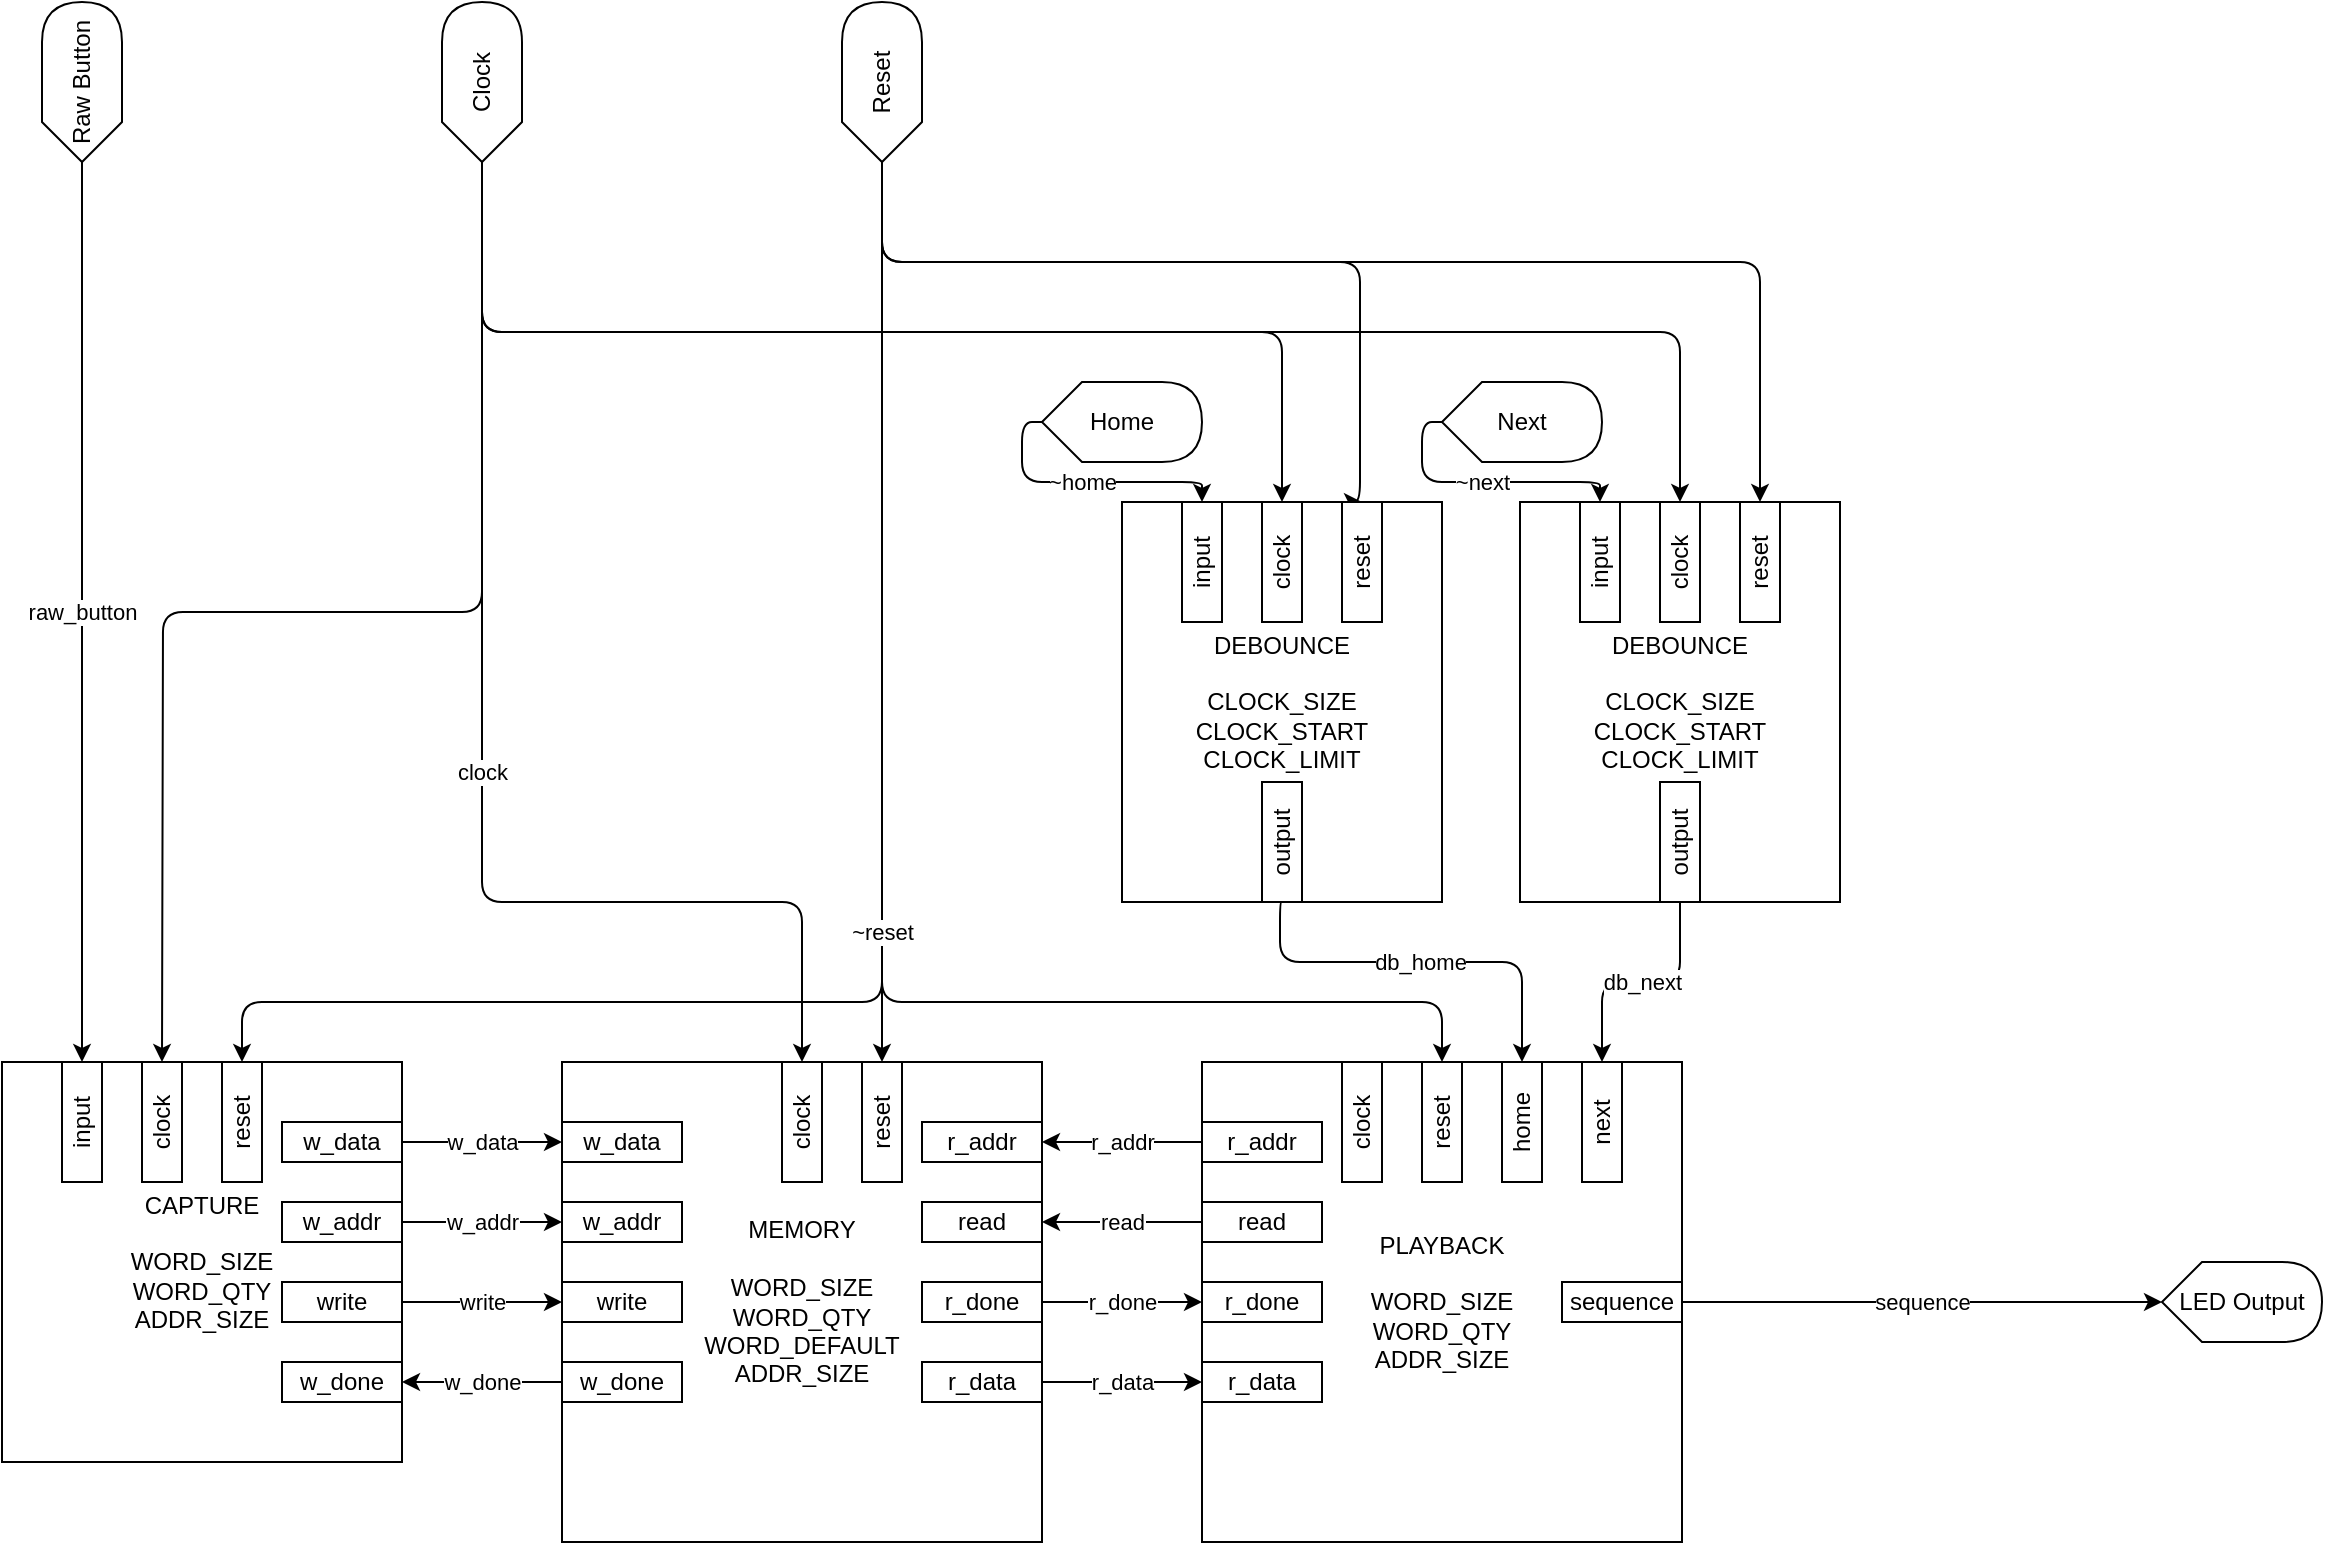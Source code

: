 <mxfile>
    <diagram id="GS0lisL1QosfMukyLwxi" name="Page-1">
        <mxGraphModel dx="332" dy="382" grid="1" gridSize="10" guides="1" tooltips="1" connect="1" arrows="1" fold="1" page="0" pageScale="1" pageWidth="1400" pageHeight="850" math="0" shadow="0">
            <root>
                <mxCell id="0"/>
                <mxCell id="1" parent="0"/>
                <mxCell id="44" value="w_data" style="edgeStyle=none;html=1;exitX=1;exitY=0.5;exitDx=0;exitDy=0;entryX=0;entryY=0.5;entryDx=0;entryDy=0;" parent="1" source="13" target="26" edge="1">
                    <mxGeometry relative="1" as="geometry"/>
                </mxCell>
                <mxCell id="45" value="w_addr" style="edgeStyle=none;html=1;exitX=1;exitY=0.5;exitDx=0;exitDy=0;entryX=0;entryY=0.5;entryDx=0;entryDy=0;" parent="1" source="12" target="25" edge="1">
                    <mxGeometry relative="1" as="geometry"/>
                </mxCell>
                <mxCell id="46" value="write" style="edgeStyle=none;html=1;exitX=1;exitY=0.5;exitDx=0;exitDy=0;entryX=0;entryY=0.5;entryDx=0;entryDy=0;" parent="1" source="14" target="27" edge="1">
                    <mxGeometry relative="1" as="geometry"/>
                </mxCell>
                <mxCell id="47" value="w_done" style="edgeStyle=none;html=1;exitX=0;exitY=0.5;exitDx=0;exitDy=0;entryX=1;entryY=0.5;entryDx=0;entryDy=0;" parent="1" source="28" target="15" edge="1">
                    <mxGeometry relative="1" as="geometry"/>
                </mxCell>
                <mxCell id="48" value="r_addr" style="edgeStyle=none;html=1;exitX=0;exitY=0.5;exitDx=0;exitDy=0;entryX=1;entryY=0.5;entryDx=0;entryDy=0;" parent="1" source="7" target="21" edge="1">
                    <mxGeometry relative="1" as="geometry"/>
                </mxCell>
                <mxCell id="49" value="read" style="edgeStyle=none;html=1;exitX=0;exitY=0.5;exitDx=0;exitDy=0;entryX=1;entryY=0.5;entryDx=0;entryDy=0;" parent="1" source="9" target="23" edge="1">
                    <mxGeometry relative="1" as="geometry"/>
                </mxCell>
                <mxCell id="50" value="r_done" style="edgeStyle=none;html=1;exitX=1;exitY=0.5;exitDx=0;exitDy=0;entryX=0;entryY=0.5;entryDx=0;entryDy=0;" parent="1" source="24" target="10" edge="1">
                    <mxGeometry relative="1" as="geometry">
                        <mxPoint x="660" y="670" as="targetPoint"/>
                    </mxGeometry>
                </mxCell>
                <mxCell id="51" value="r_data" style="edgeStyle=none;html=1;exitX=1;exitY=0.5;exitDx=0;exitDy=0;entryX=0;entryY=0.5;entryDx=0;entryDy=0;" parent="1" source="22" target="8" edge="1">
                    <mxGeometry relative="1" as="geometry"/>
                </mxCell>
                <mxCell id="85" style="edgeStyle=orthogonalEdgeStyle;html=1;exitX=0;exitY=0.5;exitDx=0;exitDy=0;exitPerimeter=0;entryX=1;entryY=0.5;entryDx=0;entryDy=0;" parent="1" source="71" target="58" edge="1">
                    <mxGeometry relative="1" as="geometry">
                        <Array as="points">
                            <mxPoint x="520" y="530"/>
                            <mxPoint x="800" y="530"/>
                        </Array>
                    </mxGeometry>
                </mxCell>
                <mxCell id="87" style="edgeStyle=orthogonalEdgeStyle;html=1;exitX=0;exitY=0.5;exitDx=0;exitDy=0;exitPerimeter=0;entryX=1;entryY=0.5;entryDx=0;entryDy=0;" parent="1" source="71" target="17" edge="1">
                    <mxGeometry relative="1" as="geometry">
                        <Array as="points">
                            <mxPoint x="520" y="360"/>
                            <mxPoint x="520" y="360"/>
                        </Array>
                    </mxGeometry>
                </mxCell>
                <mxCell id="88" value="~reset" style="edgeStyle=orthogonalEdgeStyle;html=1;exitX=0;exitY=0.5;exitDx=0;exitDy=0;exitPerimeter=0;" parent="1" source="71" edge="1">
                    <mxGeometry relative="1" as="geometry">
                        <mxPoint x="200.0" y="560" as="targetPoint"/>
                        <Array as="points">
                            <mxPoint x="520" y="530"/>
                            <mxPoint x="200" y="530"/>
                        </Array>
                    </mxGeometry>
                </mxCell>
                <mxCell id="89" style="edgeStyle=orthogonalEdgeStyle;html=1;exitX=0;exitY=0.5;exitDx=0;exitDy=0;exitPerimeter=0;entryX=1;entryY=0.5;entryDx=0;entryDy=0;" parent="1" source="71" target="68" edge="1">
                    <mxGeometry relative="1" as="geometry">
                        <Array as="points">
                            <mxPoint x="520" y="160"/>
                            <mxPoint x="759" y="160"/>
                        </Array>
                    </mxGeometry>
                </mxCell>
                <mxCell id="90" style="edgeStyle=orthogonalEdgeStyle;html=1;exitX=0;exitY=0.5;exitDx=0;exitDy=0;exitPerimeter=0;entryX=1;entryY=0.5;entryDx=0;entryDy=0;" parent="1" source="71" target="54" edge="1">
                    <mxGeometry relative="1" as="geometry">
                        <Array as="points">
                            <mxPoint x="520" y="160"/>
                            <mxPoint x="959" y="160"/>
                        </Array>
                    </mxGeometry>
                </mxCell>
                <mxCell id="71" value="Reset" style="shape=display;whiteSpace=wrap;html=1;rotation=-90;" parent="1" vertex="1">
                    <mxGeometry x="480" y="50" width="80" height="40" as="geometry"/>
                </mxCell>
                <mxCell id="84" value="~home" style="edgeStyle=orthogonalEdgeStyle;html=1;exitX=0;exitY=0.5;exitDx=0;exitDy=0;exitPerimeter=0;entryX=1;entryY=0.5;entryDx=0;entryDy=0;" parent="1" source="78" target="69" edge="1">
                    <mxGeometry relative="1" as="geometry"/>
                </mxCell>
                <mxCell id="78" value="Home" style="shape=display;whiteSpace=wrap;html=1;rotation=0;" parent="1" vertex="1">
                    <mxGeometry x="600" y="220" width="80" height="40" as="geometry"/>
                </mxCell>
                <mxCell id="83" value="~next" style="edgeStyle=orthogonalEdgeStyle;html=1;exitX=0;exitY=0.5;exitDx=0;exitDy=0;exitPerimeter=0;entryX=1;entryY=0.5;entryDx=0;entryDy=0;" parent="1" source="79" target="55" edge="1">
                    <mxGeometry relative="1" as="geometry"/>
                </mxCell>
                <mxCell id="79" value="Next" style="shape=display;whiteSpace=wrap;html=1;rotation=0;" parent="1" vertex="1">
                    <mxGeometry x="800" y="220" width="80" height="40" as="geometry"/>
                </mxCell>
                <mxCell id="81" value="db_home" style="edgeStyle=orthogonalEdgeStyle;html=1;exitX=0;exitY=0.5;exitDx=0;exitDy=0;entryX=1;entryY=0.5;entryDx=0;entryDy=0;" parent="1" source="70" target="62" edge="1">
                    <mxGeometry relative="1" as="geometry">
                        <Array as="points">
                            <mxPoint x="719" y="510"/>
                            <mxPoint x="840" y="510"/>
                        </Array>
                    </mxGeometry>
                </mxCell>
                <mxCell id="82" value="db_next" style="edgeStyle=orthogonalEdgeStyle;html=1;exitX=0;exitY=0.5;exitDx=0;exitDy=0;entryX=1;entryY=0.5;entryDx=0;entryDy=0;" parent="1" source="56" target="63" edge="1">
                    <mxGeometry relative="1" as="geometry"/>
                </mxCell>
                <mxCell id="92" style="edgeStyle=orthogonalEdgeStyle;html=1;exitX=0;exitY=0.5;exitDx=0;exitDy=0;exitPerimeter=0;" parent="1" source="91" edge="1">
                    <mxGeometry relative="1" as="geometry">
                        <mxPoint x="160" y="560" as="targetPoint"/>
                    </mxGeometry>
                </mxCell>
                <mxCell id="93" value="clock" style="edgeStyle=orthogonalEdgeStyle;html=1;exitX=0;exitY=0.5;exitDx=0;exitDy=0;exitPerimeter=0;entryX=1;entryY=0.5;entryDx=0;entryDy=0;" parent="1" source="91" target="16" edge="1">
                    <mxGeometry relative="1" as="geometry">
                        <Array as="points">
                            <mxPoint x="320" y="480"/>
                            <mxPoint x="480" y="480"/>
                        </Array>
                    </mxGeometry>
                </mxCell>
                <mxCell id="94" style="edgeStyle=orthogonalEdgeStyle;html=1;exitX=0;exitY=0.5;exitDx=0;exitDy=0;exitPerimeter=0;entryX=1;entryY=0.5;entryDx=0;entryDy=0;" parent="1" source="91" target="67" edge="1">
                    <mxGeometry relative="1" as="geometry"/>
                </mxCell>
                <mxCell id="95" style="edgeStyle=orthogonalEdgeStyle;html=1;exitX=0;exitY=0.5;exitDx=0;exitDy=0;exitPerimeter=0;entryX=1;entryY=0.5;entryDx=0;entryDy=0;" parent="1" source="91" target="53" edge="1">
                    <mxGeometry relative="1" as="geometry"/>
                </mxCell>
                <mxCell id="91" value="Clock" style="shape=display;whiteSpace=wrap;html=1;rotation=-90;" parent="1" vertex="1">
                    <mxGeometry x="280" y="50" width="80" height="40" as="geometry"/>
                </mxCell>
                <mxCell id="97" value="raw_button" style="edgeStyle=orthogonalEdgeStyle;html=1;exitX=0;exitY=0.5;exitDx=0;exitDy=0;exitPerimeter=0;entryX=1;entryY=0.5;entryDx=0;entryDy=0;" parent="1" source="96" target="61" edge="1">
                    <mxGeometry relative="1" as="geometry"/>
                </mxCell>
                <mxCell id="96" value="Raw Button" style="shape=display;whiteSpace=wrap;html=1;rotation=-90;" parent="1" vertex="1">
                    <mxGeometry x="80" y="50" width="80" height="40" as="geometry"/>
                </mxCell>
                <mxCell id="98" value="LED Output" style="shape=display;whiteSpace=wrap;html=1;rotation=0;" parent="1" vertex="1">
                    <mxGeometry x="1160" y="660" width="80" height="40" as="geometry"/>
                </mxCell>
                <mxCell id="100" value="sequence" style="edgeStyle=orthogonalEdgeStyle;html=1;exitX=1;exitY=0.5;exitDx=0;exitDy=0;entryX=0;entryY=0.5;entryDx=0;entryDy=0;entryPerimeter=0;" parent="1" source="99" target="98" edge="1">
                    <mxGeometry relative="1" as="geometry"/>
                </mxCell>
                <mxCell id="101" value="" style="group" parent="1" vertex="1" connectable="0">
                    <mxGeometry x="680" y="560" width="240" height="240" as="geometry"/>
                </mxCell>
                <mxCell id="6" value="PLAYBACK&lt;br&gt;&lt;br&gt;WORD_SIZE&lt;br&gt;WORD_QTY&lt;br&gt;ADDR_SIZE" style="whiteSpace=wrap;html=1;aspect=fixed;align=center;verticalAlign=middle;" parent="101" vertex="1">
                    <mxGeometry width="240" height="240" as="geometry"/>
                </mxCell>
                <mxCell id="7" value="r_addr" style="rounded=0;whiteSpace=wrap;html=1;" parent="101" vertex="1">
                    <mxGeometry y="30" width="60" height="20" as="geometry"/>
                </mxCell>
                <mxCell id="8" value="r_data" style="rounded=0;whiteSpace=wrap;html=1;" parent="101" vertex="1">
                    <mxGeometry y="150" width="60" height="20" as="geometry"/>
                </mxCell>
                <mxCell id="9" value="read" style="rounded=0;whiteSpace=wrap;html=1;" parent="101" vertex="1">
                    <mxGeometry y="70" width="60" height="20" as="geometry"/>
                </mxCell>
                <mxCell id="10" value="r_done" style="rounded=0;whiteSpace=wrap;html=1;" parent="101" vertex="1">
                    <mxGeometry y="110" width="60" height="20" as="geometry"/>
                </mxCell>
                <mxCell id="57" value="clock" style="rounded=0;whiteSpace=wrap;html=1;rotation=-90;" parent="101" vertex="1">
                    <mxGeometry x="50" y="20" width="60" height="20" as="geometry"/>
                </mxCell>
                <mxCell id="58" value="reset" style="rounded=0;whiteSpace=wrap;html=1;rotation=-90;" parent="101" vertex="1">
                    <mxGeometry x="90" y="20" width="60" height="20" as="geometry"/>
                </mxCell>
                <mxCell id="62" value="home" style="rounded=0;whiteSpace=wrap;html=1;rotation=-90;" parent="101" vertex="1">
                    <mxGeometry x="130" y="20" width="60" height="20" as="geometry"/>
                </mxCell>
                <mxCell id="63" value="next" style="rounded=0;whiteSpace=wrap;html=1;rotation=-90;" parent="101" vertex="1">
                    <mxGeometry x="170" y="20" width="60" height="20" as="geometry"/>
                </mxCell>
                <mxCell id="99" value="sequence" style="rounded=0;whiteSpace=wrap;html=1;" parent="101" vertex="1">
                    <mxGeometry x="180" y="110" width="60" height="20" as="geometry"/>
                </mxCell>
                <mxCell id="102" value="" style="group" parent="1" vertex="1" connectable="0">
                    <mxGeometry x="360" y="560" width="240" height="240" as="geometry"/>
                </mxCell>
                <mxCell id="2" value="MEMORY&lt;br&gt;&lt;br&gt;WORD_SIZE&lt;br&gt;WORD_QTY&lt;br&gt;WORD_DEFAULT&lt;br&gt;ADDR_SIZE" style="whiteSpace=wrap;html=1;aspect=fixed;align=center;verticalAlign=middle;points=[[0,0,0,0,0],[0,0.25,0,0,0],[0,0.5,0,0,0],[0,0.75,0,0,0],[0,1,0,0,0],[0.25,0,0,0,0],[0.25,1,0,0,0],[0.5,0,0,0,0],[0.5,1,0,0,0],[0.75,0,0,0,0],[0.75,1,0,0,0],[1,0,0,0,0],[1,0.25,0,0,0],[1,0.5,0,0,0],[1,0.75,0,0,0],[1,1,0,0,0]];container=0;" parent="102" vertex="1">
                    <mxGeometry width="240" height="240" as="geometry"/>
                </mxCell>
                <mxCell id="16" value="clock" style="rounded=0;whiteSpace=wrap;html=1;rotation=-90;container=0;" parent="102" vertex="1">
                    <mxGeometry x="90" y="20" width="60" height="20" as="geometry"/>
                </mxCell>
                <mxCell id="17" value="reset" style="rounded=0;whiteSpace=wrap;html=1;rotation=-90;container=0;" parent="102" vertex="1">
                    <mxGeometry x="130" y="20" width="60" height="20" as="geometry"/>
                </mxCell>
                <mxCell id="21" value="r_addr" style="rounded=0;whiteSpace=wrap;html=1;container=0;" parent="102" vertex="1">
                    <mxGeometry x="180" y="30" width="60" height="20" as="geometry"/>
                </mxCell>
                <mxCell id="22" value="r_data" style="rounded=0;whiteSpace=wrap;html=1;container=0;" parent="102" vertex="1">
                    <mxGeometry x="180" y="150" width="60" height="20" as="geometry"/>
                </mxCell>
                <mxCell id="23" value="read" style="rounded=0;whiteSpace=wrap;html=1;container=0;" parent="102" vertex="1">
                    <mxGeometry x="180" y="70" width="60" height="20" as="geometry"/>
                </mxCell>
                <mxCell id="24" value="r_done" style="rounded=0;whiteSpace=wrap;html=1;container=0;" parent="102" vertex="1">
                    <mxGeometry x="180" y="110" width="60" height="20" as="geometry"/>
                </mxCell>
                <mxCell id="25" value="w_addr" style="rounded=0;whiteSpace=wrap;html=1;container=0;" parent="102" vertex="1">
                    <mxGeometry y="70" width="60" height="20" as="geometry"/>
                </mxCell>
                <mxCell id="26" value="w_data" style="rounded=0;whiteSpace=wrap;html=1;container=0;" parent="102" vertex="1">
                    <mxGeometry y="30" width="60" height="20" as="geometry"/>
                </mxCell>
                <mxCell id="27" value="write" style="rounded=0;whiteSpace=wrap;html=1;container=0;" parent="102" vertex="1">
                    <mxGeometry y="110" width="60" height="20" as="geometry"/>
                </mxCell>
                <mxCell id="28" value="w_done" style="rounded=0;whiteSpace=wrap;html=1;container=0;" parent="102" vertex="1">
                    <mxGeometry y="150" width="60" height="20" as="geometry"/>
                </mxCell>
                <mxCell id="103" value="" style="group" parent="1" vertex="1" connectable="0">
                    <mxGeometry x="80" y="560" width="200" height="200" as="geometry"/>
                </mxCell>
                <mxCell id="5" value="CAPTURE&lt;br&gt;&lt;br&gt;WORD_SIZE&lt;br&gt;WORD_QTY&lt;br&gt;ADDR_SIZE" style="whiteSpace=wrap;html=1;aspect=fixed;align=center;verticalAlign=middle;points=[[0,0,0,0,0],[0,0.25,0,0,0],[0,0.5,0,0,0],[0,0.75,0,0,0],[0,1,0,0,0],[0.25,0,0,0,0],[0.25,1,0,0,0],[0.5,0,0,0,0],[0.5,1,0,0,0],[0.75,0,0,0,0],[0.75,1,0,0,0],[1,0,0,0,0],[1,0.18,0,0,0],[1,0.34,0,0,0],[1,0.5,0,0,0],[1,0.66,0,0,0],[1,0.83,0,0,0],[1,1,0,0,0]];container=0;" parent="103" vertex="1">
                    <mxGeometry width="200" height="200" as="geometry"/>
                </mxCell>
                <mxCell id="12" value="w_addr" style="rounded=0;whiteSpace=wrap;html=1;container=0;" parent="103" vertex="1">
                    <mxGeometry x="140" y="70" width="60" height="20" as="geometry"/>
                </mxCell>
                <mxCell id="13" value="w_data" style="rounded=0;whiteSpace=wrap;html=1;container=0;" parent="103" vertex="1">
                    <mxGeometry x="140" y="30" width="60" height="20" as="geometry"/>
                </mxCell>
                <mxCell id="14" value="write" style="rounded=0;whiteSpace=wrap;html=1;container=0;" parent="103" vertex="1">
                    <mxGeometry x="140" y="110" width="60" height="20" as="geometry"/>
                </mxCell>
                <mxCell id="15" value="w_done" style="rounded=0;whiteSpace=wrap;html=1;container=0;" parent="103" vertex="1">
                    <mxGeometry x="140" y="150" width="60" height="20" as="geometry"/>
                </mxCell>
                <mxCell id="59" value="clock" style="rounded=0;whiteSpace=wrap;html=1;rotation=-90;container=0;" parent="103" vertex="1">
                    <mxGeometry x="50" y="20" width="60" height="20" as="geometry"/>
                </mxCell>
                <mxCell id="60" value="reset" style="rounded=0;whiteSpace=wrap;html=1;rotation=-90;container=0;" parent="103" vertex="1">
                    <mxGeometry x="90" y="20" width="60" height="20" as="geometry"/>
                </mxCell>
                <mxCell id="61" value="input" style="rounded=0;whiteSpace=wrap;html=1;rotation=-90;container=0;" parent="103" vertex="1">
                    <mxGeometry x="10" y="20" width="60" height="20" as="geometry"/>
                </mxCell>
                <mxCell id="104" value="" style="group" parent="1" vertex="1" connectable="0">
                    <mxGeometry x="839" y="280" width="160" height="200" as="geometry"/>
                </mxCell>
                <mxCell id="52" value="DEBOUNCE&lt;br&gt;&lt;br&gt;CLOCK_SIZE&lt;br&gt;CLOCK_START&lt;br&gt;CLOCK_LIMIT" style="whiteSpace=wrap;html=1;movable=1;resizable=1;rotatable=1;deletable=1;editable=1;connectable=1;container=0;" parent="104" vertex="1">
                    <mxGeometry width="160" height="200" as="geometry"/>
                </mxCell>
                <mxCell id="53" value="clock" style="rounded=0;whiteSpace=wrap;html=1;rotation=-90;container=0;" parent="104" vertex="1">
                    <mxGeometry x="50" y="20" width="60" height="20" as="geometry"/>
                </mxCell>
                <mxCell id="54" value="reset" style="rounded=0;whiteSpace=wrap;html=1;rotation=-90;container=0;" parent="104" vertex="1">
                    <mxGeometry x="90" y="20" width="60" height="20" as="geometry"/>
                </mxCell>
                <mxCell id="55" value="input" style="rounded=0;whiteSpace=wrap;html=1;rotation=-90;container=0;" parent="104" vertex="1">
                    <mxGeometry x="10" y="20" width="60" height="20" as="geometry"/>
                </mxCell>
                <mxCell id="56" value="output" style="rounded=0;whiteSpace=wrap;html=1;rotation=-90;container=0;" parent="104" vertex="1">
                    <mxGeometry x="50" y="160" width="60" height="20" as="geometry"/>
                </mxCell>
                <mxCell id="105" value="" style="group" parent="1" vertex="1" connectable="0">
                    <mxGeometry x="640" y="280" width="160" height="200" as="geometry"/>
                </mxCell>
                <mxCell id="66" value="DEBOUNCE&lt;br&gt;&lt;br&gt;CLOCK_SIZE&lt;br&gt;CLOCK_START&lt;br&gt;CLOCK_LIMIT" style="whiteSpace=wrap;html=1;movable=1;resizable=1;rotatable=1;deletable=1;editable=1;connectable=1;container=0;" parent="105" vertex="1">
                    <mxGeometry width="160" height="200" as="geometry"/>
                </mxCell>
                <mxCell id="67" value="clock" style="rounded=0;whiteSpace=wrap;html=1;rotation=-90;container=0;" parent="105" vertex="1">
                    <mxGeometry x="50" y="20" width="60" height="20" as="geometry"/>
                </mxCell>
                <mxCell id="68" value="reset" style="rounded=0;whiteSpace=wrap;html=1;rotation=-90;container=0;" parent="105" vertex="1">
                    <mxGeometry x="90" y="20" width="60" height="20" as="geometry"/>
                </mxCell>
                <mxCell id="69" value="input" style="rounded=0;whiteSpace=wrap;html=1;rotation=-90;container=0;" parent="105" vertex="1">
                    <mxGeometry x="10" y="20" width="60" height="20" as="geometry"/>
                </mxCell>
                <mxCell id="70" value="output" style="rounded=0;whiteSpace=wrap;html=1;rotation=-90;container=0;" parent="105" vertex="1">
                    <mxGeometry x="50" y="160" width="60" height="20" as="geometry"/>
                </mxCell>
            </root>
        </mxGraphModel>
    </diagram>
</mxfile>